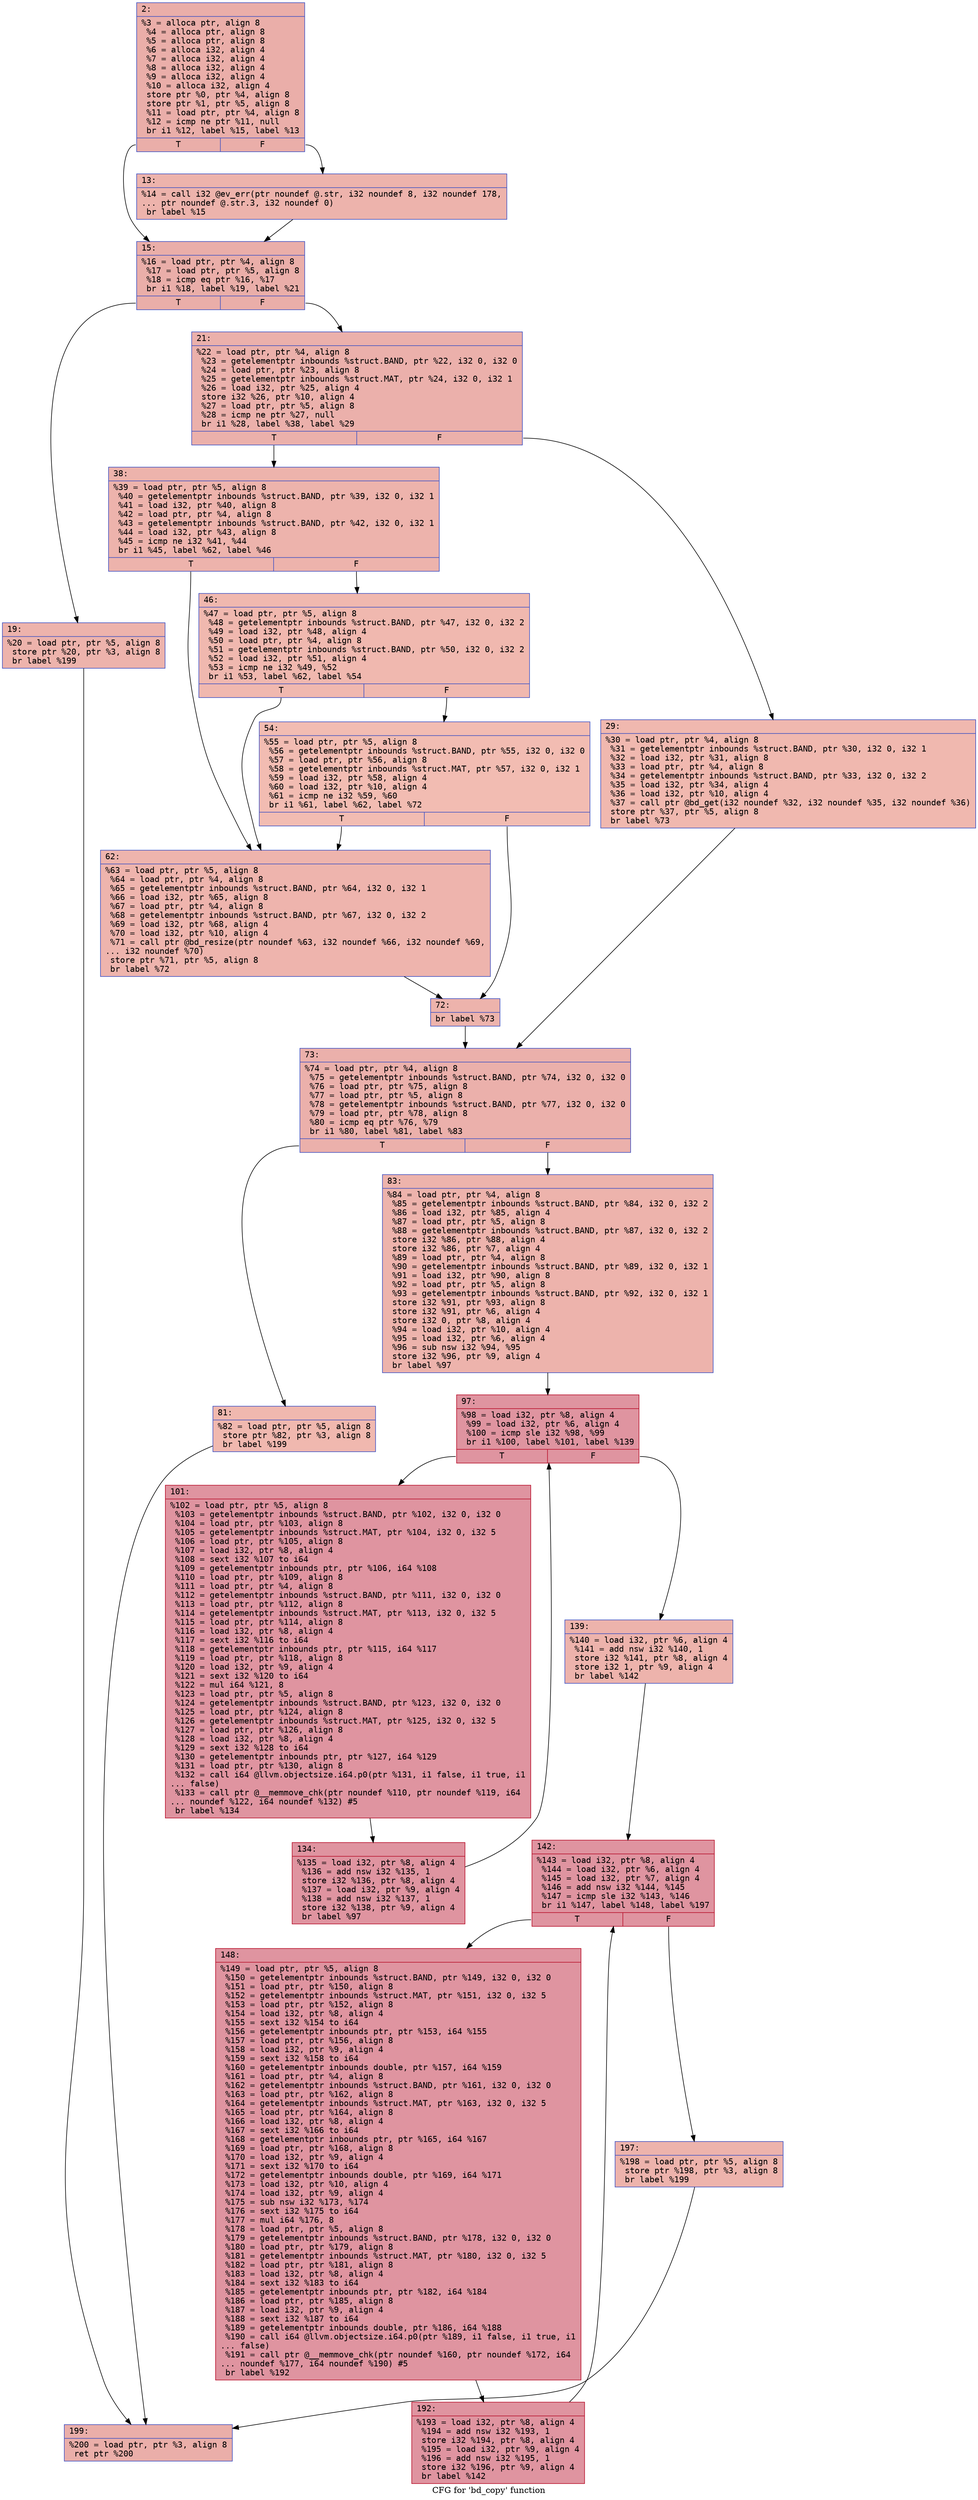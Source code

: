 digraph "CFG for 'bd_copy' function" {
	label="CFG for 'bd_copy' function";

	Node0x600003157d40 [shape=record,color="#3d50c3ff", style=filled, fillcolor="#d0473d70" fontname="Courier",label="{2:\l|  %3 = alloca ptr, align 8\l  %4 = alloca ptr, align 8\l  %5 = alloca ptr, align 8\l  %6 = alloca i32, align 4\l  %7 = alloca i32, align 4\l  %8 = alloca i32, align 4\l  %9 = alloca i32, align 4\l  %10 = alloca i32, align 4\l  store ptr %0, ptr %4, align 8\l  store ptr %1, ptr %5, align 8\l  %11 = load ptr, ptr %4, align 8\l  %12 = icmp ne ptr %11, null\l  br i1 %12, label %15, label %13\l|{<s0>T|<s1>F}}"];
	Node0x600003157d40:s0 -> Node0x600003157e80[tooltip="2 -> 15\nProbability 62.50%" ];
	Node0x600003157d40:s1 -> Node0x600003157e30[tooltip="2 -> 13\nProbability 37.50%" ];
	Node0x600003157e30 [shape=record,color="#3d50c3ff", style=filled, fillcolor="#d6524470" fontname="Courier",label="{13:\l|  %14 = call i32 @ev_err(ptr noundef @.str, i32 noundef 8, i32 noundef 178,\l... ptr noundef @.str.3, i32 noundef 0)\l  br label %15\l}"];
	Node0x600003157e30 -> Node0x600003157e80[tooltip="13 -> 15\nProbability 100.00%" ];
	Node0x600003157e80 [shape=record,color="#3d50c3ff", style=filled, fillcolor="#d0473d70" fontname="Courier",label="{15:\l|  %16 = load ptr, ptr %4, align 8\l  %17 = load ptr, ptr %5, align 8\l  %18 = icmp eq ptr %16, %17\l  br i1 %18, label %19, label %21\l|{<s0>T|<s1>F}}"];
	Node0x600003157e80:s0 -> Node0x600003157ed0[tooltip="15 -> 19\nProbability 37.50%" ];
	Node0x600003157e80:s1 -> Node0x600003157f20[tooltip="15 -> 21\nProbability 62.50%" ];
	Node0x600003157ed0 [shape=record,color="#3d50c3ff", style=filled, fillcolor="#d6524470" fontname="Courier",label="{19:\l|  %20 = load ptr, ptr %5, align 8\l  store ptr %20, ptr %3, align 8\l  br label %199\l}"];
	Node0x600003157ed0 -> Node0x600003150500[tooltip="19 -> 199\nProbability 100.00%" ];
	Node0x600003157f20 [shape=record,color="#3d50c3ff", style=filled, fillcolor="#d24b4070" fontname="Courier",label="{21:\l|  %22 = load ptr, ptr %4, align 8\l  %23 = getelementptr inbounds %struct.BAND, ptr %22, i32 0, i32 0\l  %24 = load ptr, ptr %23, align 8\l  %25 = getelementptr inbounds %struct.MAT, ptr %24, i32 0, i32 1\l  %26 = load i32, ptr %25, align 4\l  store i32 %26, ptr %10, align 4\l  %27 = load ptr, ptr %5, align 8\l  %28 = icmp ne ptr %27, null\l  br i1 %28, label %38, label %29\l|{<s0>T|<s1>F}}"];
	Node0x600003157f20:s0 -> Node0x600003150000[tooltip="21 -> 38\nProbability 62.50%" ];
	Node0x600003157f20:s1 -> Node0x600003157f70[tooltip="21 -> 29\nProbability 37.50%" ];
	Node0x600003157f70 [shape=record,color="#3d50c3ff", style=filled, fillcolor="#dc5d4a70" fontname="Courier",label="{29:\l|  %30 = load ptr, ptr %4, align 8\l  %31 = getelementptr inbounds %struct.BAND, ptr %30, i32 0, i32 1\l  %32 = load i32, ptr %31, align 8\l  %33 = load ptr, ptr %4, align 8\l  %34 = getelementptr inbounds %struct.BAND, ptr %33, i32 0, i32 2\l  %35 = load i32, ptr %34, align 4\l  %36 = load i32, ptr %10, align 4\l  %37 = call ptr @bd_get(i32 noundef %32, i32 noundef %35, i32 noundef %36)\l  store ptr %37, ptr %5, align 8\l  br label %73\l}"];
	Node0x600003157f70 -> Node0x600003150190[tooltip="29 -> 73\nProbability 100.00%" ];
	Node0x600003150000 [shape=record,color="#3d50c3ff", style=filled, fillcolor="#d6524470" fontname="Courier",label="{38:\l|  %39 = load ptr, ptr %5, align 8\l  %40 = getelementptr inbounds %struct.BAND, ptr %39, i32 0, i32 1\l  %41 = load i32, ptr %40, align 8\l  %42 = load ptr, ptr %4, align 8\l  %43 = getelementptr inbounds %struct.BAND, ptr %42, i32 0, i32 1\l  %44 = load i32, ptr %43, align 8\l  %45 = icmp ne i32 %41, %44\l  br i1 %45, label %62, label %46\l|{<s0>T|<s1>F}}"];
	Node0x600003150000:s0 -> Node0x6000031500f0[tooltip="38 -> 62\nProbability 50.00%" ];
	Node0x600003150000:s1 -> Node0x600003150050[tooltip="38 -> 46\nProbability 50.00%" ];
	Node0x600003150050 [shape=record,color="#3d50c3ff", style=filled, fillcolor="#dc5d4a70" fontname="Courier",label="{46:\l|  %47 = load ptr, ptr %5, align 8\l  %48 = getelementptr inbounds %struct.BAND, ptr %47, i32 0, i32 2\l  %49 = load i32, ptr %48, align 4\l  %50 = load ptr, ptr %4, align 8\l  %51 = getelementptr inbounds %struct.BAND, ptr %50, i32 0, i32 2\l  %52 = load i32, ptr %51, align 4\l  %53 = icmp ne i32 %49, %52\l  br i1 %53, label %62, label %54\l|{<s0>T|<s1>F}}"];
	Node0x600003150050:s0 -> Node0x6000031500f0[tooltip="46 -> 62\nProbability 50.00%" ];
	Node0x600003150050:s1 -> Node0x6000031500a0[tooltip="46 -> 54\nProbability 50.00%" ];
	Node0x6000031500a0 [shape=record,color="#3d50c3ff", style=filled, fillcolor="#e1675170" fontname="Courier",label="{54:\l|  %55 = load ptr, ptr %5, align 8\l  %56 = getelementptr inbounds %struct.BAND, ptr %55, i32 0, i32 0\l  %57 = load ptr, ptr %56, align 8\l  %58 = getelementptr inbounds %struct.MAT, ptr %57, i32 0, i32 1\l  %59 = load i32, ptr %58, align 4\l  %60 = load i32, ptr %10, align 4\l  %61 = icmp ne i32 %59, %60\l  br i1 %61, label %62, label %72\l|{<s0>T|<s1>F}}"];
	Node0x6000031500a0:s0 -> Node0x6000031500f0[tooltip="54 -> 62\nProbability 50.00%" ];
	Node0x6000031500a0:s1 -> Node0x600003150140[tooltip="54 -> 72\nProbability 50.00%" ];
	Node0x6000031500f0 [shape=record,color="#3d50c3ff", style=filled, fillcolor="#d8564670" fontname="Courier",label="{62:\l|  %63 = load ptr, ptr %5, align 8\l  %64 = load ptr, ptr %4, align 8\l  %65 = getelementptr inbounds %struct.BAND, ptr %64, i32 0, i32 1\l  %66 = load i32, ptr %65, align 8\l  %67 = load ptr, ptr %4, align 8\l  %68 = getelementptr inbounds %struct.BAND, ptr %67, i32 0, i32 2\l  %69 = load i32, ptr %68, align 4\l  %70 = load i32, ptr %10, align 4\l  %71 = call ptr @bd_resize(ptr noundef %63, i32 noundef %66, i32 noundef %69,\l... i32 noundef %70)\l  store ptr %71, ptr %5, align 8\l  br label %72\l}"];
	Node0x6000031500f0 -> Node0x600003150140[tooltip="62 -> 72\nProbability 100.00%" ];
	Node0x600003150140 [shape=record,color="#3d50c3ff", style=filled, fillcolor="#d6524470" fontname="Courier",label="{72:\l|  br label %73\l}"];
	Node0x600003150140 -> Node0x600003150190[tooltip="72 -> 73\nProbability 100.00%" ];
	Node0x600003150190 [shape=record,color="#3d50c3ff", style=filled, fillcolor="#d24b4070" fontname="Courier",label="{73:\l|  %74 = load ptr, ptr %4, align 8\l  %75 = getelementptr inbounds %struct.BAND, ptr %74, i32 0, i32 0\l  %76 = load ptr, ptr %75, align 8\l  %77 = load ptr, ptr %5, align 8\l  %78 = getelementptr inbounds %struct.BAND, ptr %77, i32 0, i32 0\l  %79 = load ptr, ptr %78, align 8\l  %80 = icmp eq ptr %76, %79\l  br i1 %80, label %81, label %83\l|{<s0>T|<s1>F}}"];
	Node0x600003150190:s0 -> Node0x6000031501e0[tooltip="73 -> 81\nProbability 37.50%" ];
	Node0x600003150190:s1 -> Node0x600003150230[tooltip="73 -> 83\nProbability 62.50%" ];
	Node0x6000031501e0 [shape=record,color="#3d50c3ff", style=filled, fillcolor="#dc5d4a70" fontname="Courier",label="{81:\l|  %82 = load ptr, ptr %5, align 8\l  store ptr %82, ptr %3, align 8\l  br label %199\l}"];
	Node0x6000031501e0 -> Node0x600003150500[tooltip="81 -> 199\nProbability 100.00%" ];
	Node0x600003150230 [shape=record,color="#3d50c3ff", style=filled, fillcolor="#d6524470" fontname="Courier",label="{83:\l|  %84 = load ptr, ptr %4, align 8\l  %85 = getelementptr inbounds %struct.BAND, ptr %84, i32 0, i32 2\l  %86 = load i32, ptr %85, align 4\l  %87 = load ptr, ptr %5, align 8\l  %88 = getelementptr inbounds %struct.BAND, ptr %87, i32 0, i32 2\l  store i32 %86, ptr %88, align 4\l  store i32 %86, ptr %7, align 4\l  %89 = load ptr, ptr %4, align 8\l  %90 = getelementptr inbounds %struct.BAND, ptr %89, i32 0, i32 1\l  %91 = load i32, ptr %90, align 8\l  %92 = load ptr, ptr %5, align 8\l  %93 = getelementptr inbounds %struct.BAND, ptr %92, i32 0, i32 1\l  store i32 %91, ptr %93, align 8\l  store i32 %91, ptr %6, align 4\l  store i32 0, ptr %8, align 4\l  %94 = load i32, ptr %10, align 4\l  %95 = load i32, ptr %6, align 4\l  %96 = sub nsw i32 %94, %95\l  store i32 %96, ptr %9, align 4\l  br label %97\l}"];
	Node0x600003150230 -> Node0x600003150280[tooltip="83 -> 97\nProbability 100.00%" ];
	Node0x600003150280 [shape=record,color="#b70d28ff", style=filled, fillcolor="#b70d2870" fontname="Courier",label="{97:\l|  %98 = load i32, ptr %8, align 4\l  %99 = load i32, ptr %6, align 4\l  %100 = icmp sle i32 %98, %99\l  br i1 %100, label %101, label %139\l|{<s0>T|<s1>F}}"];
	Node0x600003150280:s0 -> Node0x6000031502d0[tooltip="97 -> 101\nProbability 96.88%" ];
	Node0x600003150280:s1 -> Node0x600003150370[tooltip="97 -> 139\nProbability 3.12%" ];
	Node0x6000031502d0 [shape=record,color="#b70d28ff", style=filled, fillcolor="#b70d2870" fontname="Courier",label="{101:\l|  %102 = load ptr, ptr %5, align 8\l  %103 = getelementptr inbounds %struct.BAND, ptr %102, i32 0, i32 0\l  %104 = load ptr, ptr %103, align 8\l  %105 = getelementptr inbounds %struct.MAT, ptr %104, i32 0, i32 5\l  %106 = load ptr, ptr %105, align 8\l  %107 = load i32, ptr %8, align 4\l  %108 = sext i32 %107 to i64\l  %109 = getelementptr inbounds ptr, ptr %106, i64 %108\l  %110 = load ptr, ptr %109, align 8\l  %111 = load ptr, ptr %4, align 8\l  %112 = getelementptr inbounds %struct.BAND, ptr %111, i32 0, i32 0\l  %113 = load ptr, ptr %112, align 8\l  %114 = getelementptr inbounds %struct.MAT, ptr %113, i32 0, i32 5\l  %115 = load ptr, ptr %114, align 8\l  %116 = load i32, ptr %8, align 4\l  %117 = sext i32 %116 to i64\l  %118 = getelementptr inbounds ptr, ptr %115, i64 %117\l  %119 = load ptr, ptr %118, align 8\l  %120 = load i32, ptr %9, align 4\l  %121 = sext i32 %120 to i64\l  %122 = mul i64 %121, 8\l  %123 = load ptr, ptr %5, align 8\l  %124 = getelementptr inbounds %struct.BAND, ptr %123, i32 0, i32 0\l  %125 = load ptr, ptr %124, align 8\l  %126 = getelementptr inbounds %struct.MAT, ptr %125, i32 0, i32 5\l  %127 = load ptr, ptr %126, align 8\l  %128 = load i32, ptr %8, align 4\l  %129 = sext i32 %128 to i64\l  %130 = getelementptr inbounds ptr, ptr %127, i64 %129\l  %131 = load ptr, ptr %130, align 8\l  %132 = call i64 @llvm.objectsize.i64.p0(ptr %131, i1 false, i1 true, i1\l... false)\l  %133 = call ptr @__memmove_chk(ptr noundef %110, ptr noundef %119, i64\l... noundef %122, i64 noundef %132) #5\l  br label %134\l}"];
	Node0x6000031502d0 -> Node0x600003150320[tooltip="101 -> 134\nProbability 100.00%" ];
	Node0x600003150320 [shape=record,color="#b70d28ff", style=filled, fillcolor="#b70d2870" fontname="Courier",label="{134:\l|  %135 = load i32, ptr %8, align 4\l  %136 = add nsw i32 %135, 1\l  store i32 %136, ptr %8, align 4\l  %137 = load i32, ptr %9, align 4\l  %138 = add nsw i32 %137, 1\l  store i32 %138, ptr %9, align 4\l  br label %97\l}"];
	Node0x600003150320 -> Node0x600003150280[tooltip="134 -> 97\nProbability 100.00%" ];
	Node0x600003150370 [shape=record,color="#3d50c3ff", style=filled, fillcolor="#d6524470" fontname="Courier",label="{139:\l|  %140 = load i32, ptr %6, align 4\l  %141 = add nsw i32 %140, 1\l  store i32 %141, ptr %8, align 4\l  store i32 1, ptr %9, align 4\l  br label %142\l}"];
	Node0x600003150370 -> Node0x6000031503c0[tooltip="139 -> 142\nProbability 100.00%" ];
	Node0x6000031503c0 [shape=record,color="#b70d28ff", style=filled, fillcolor="#b70d2870" fontname="Courier",label="{142:\l|  %143 = load i32, ptr %8, align 4\l  %144 = load i32, ptr %6, align 4\l  %145 = load i32, ptr %7, align 4\l  %146 = add nsw i32 %144, %145\l  %147 = icmp sle i32 %143, %146\l  br i1 %147, label %148, label %197\l|{<s0>T|<s1>F}}"];
	Node0x6000031503c0:s0 -> Node0x600003150410[tooltip="142 -> 148\nProbability 96.88%" ];
	Node0x6000031503c0:s1 -> Node0x6000031504b0[tooltip="142 -> 197\nProbability 3.12%" ];
	Node0x600003150410 [shape=record,color="#b70d28ff", style=filled, fillcolor="#b70d2870" fontname="Courier",label="{148:\l|  %149 = load ptr, ptr %5, align 8\l  %150 = getelementptr inbounds %struct.BAND, ptr %149, i32 0, i32 0\l  %151 = load ptr, ptr %150, align 8\l  %152 = getelementptr inbounds %struct.MAT, ptr %151, i32 0, i32 5\l  %153 = load ptr, ptr %152, align 8\l  %154 = load i32, ptr %8, align 4\l  %155 = sext i32 %154 to i64\l  %156 = getelementptr inbounds ptr, ptr %153, i64 %155\l  %157 = load ptr, ptr %156, align 8\l  %158 = load i32, ptr %9, align 4\l  %159 = sext i32 %158 to i64\l  %160 = getelementptr inbounds double, ptr %157, i64 %159\l  %161 = load ptr, ptr %4, align 8\l  %162 = getelementptr inbounds %struct.BAND, ptr %161, i32 0, i32 0\l  %163 = load ptr, ptr %162, align 8\l  %164 = getelementptr inbounds %struct.MAT, ptr %163, i32 0, i32 5\l  %165 = load ptr, ptr %164, align 8\l  %166 = load i32, ptr %8, align 4\l  %167 = sext i32 %166 to i64\l  %168 = getelementptr inbounds ptr, ptr %165, i64 %167\l  %169 = load ptr, ptr %168, align 8\l  %170 = load i32, ptr %9, align 4\l  %171 = sext i32 %170 to i64\l  %172 = getelementptr inbounds double, ptr %169, i64 %171\l  %173 = load i32, ptr %10, align 4\l  %174 = load i32, ptr %9, align 4\l  %175 = sub nsw i32 %173, %174\l  %176 = sext i32 %175 to i64\l  %177 = mul i64 %176, 8\l  %178 = load ptr, ptr %5, align 8\l  %179 = getelementptr inbounds %struct.BAND, ptr %178, i32 0, i32 0\l  %180 = load ptr, ptr %179, align 8\l  %181 = getelementptr inbounds %struct.MAT, ptr %180, i32 0, i32 5\l  %182 = load ptr, ptr %181, align 8\l  %183 = load i32, ptr %8, align 4\l  %184 = sext i32 %183 to i64\l  %185 = getelementptr inbounds ptr, ptr %182, i64 %184\l  %186 = load ptr, ptr %185, align 8\l  %187 = load i32, ptr %9, align 4\l  %188 = sext i32 %187 to i64\l  %189 = getelementptr inbounds double, ptr %186, i64 %188\l  %190 = call i64 @llvm.objectsize.i64.p0(ptr %189, i1 false, i1 true, i1\l... false)\l  %191 = call ptr @__memmove_chk(ptr noundef %160, ptr noundef %172, i64\l... noundef %177, i64 noundef %190) #5\l  br label %192\l}"];
	Node0x600003150410 -> Node0x600003150460[tooltip="148 -> 192\nProbability 100.00%" ];
	Node0x600003150460 [shape=record,color="#b70d28ff", style=filled, fillcolor="#b70d2870" fontname="Courier",label="{192:\l|  %193 = load i32, ptr %8, align 4\l  %194 = add nsw i32 %193, 1\l  store i32 %194, ptr %8, align 4\l  %195 = load i32, ptr %9, align 4\l  %196 = add nsw i32 %195, 1\l  store i32 %196, ptr %9, align 4\l  br label %142\l}"];
	Node0x600003150460 -> Node0x6000031503c0[tooltip="192 -> 142\nProbability 100.00%" ];
	Node0x6000031504b0 [shape=record,color="#3d50c3ff", style=filled, fillcolor="#d6524470" fontname="Courier",label="{197:\l|  %198 = load ptr, ptr %5, align 8\l  store ptr %198, ptr %3, align 8\l  br label %199\l}"];
	Node0x6000031504b0 -> Node0x600003150500[tooltip="197 -> 199\nProbability 100.00%" ];
	Node0x600003150500 [shape=record,color="#3d50c3ff", style=filled, fillcolor="#d0473d70" fontname="Courier",label="{199:\l|  %200 = load ptr, ptr %3, align 8\l  ret ptr %200\l}"];
}

